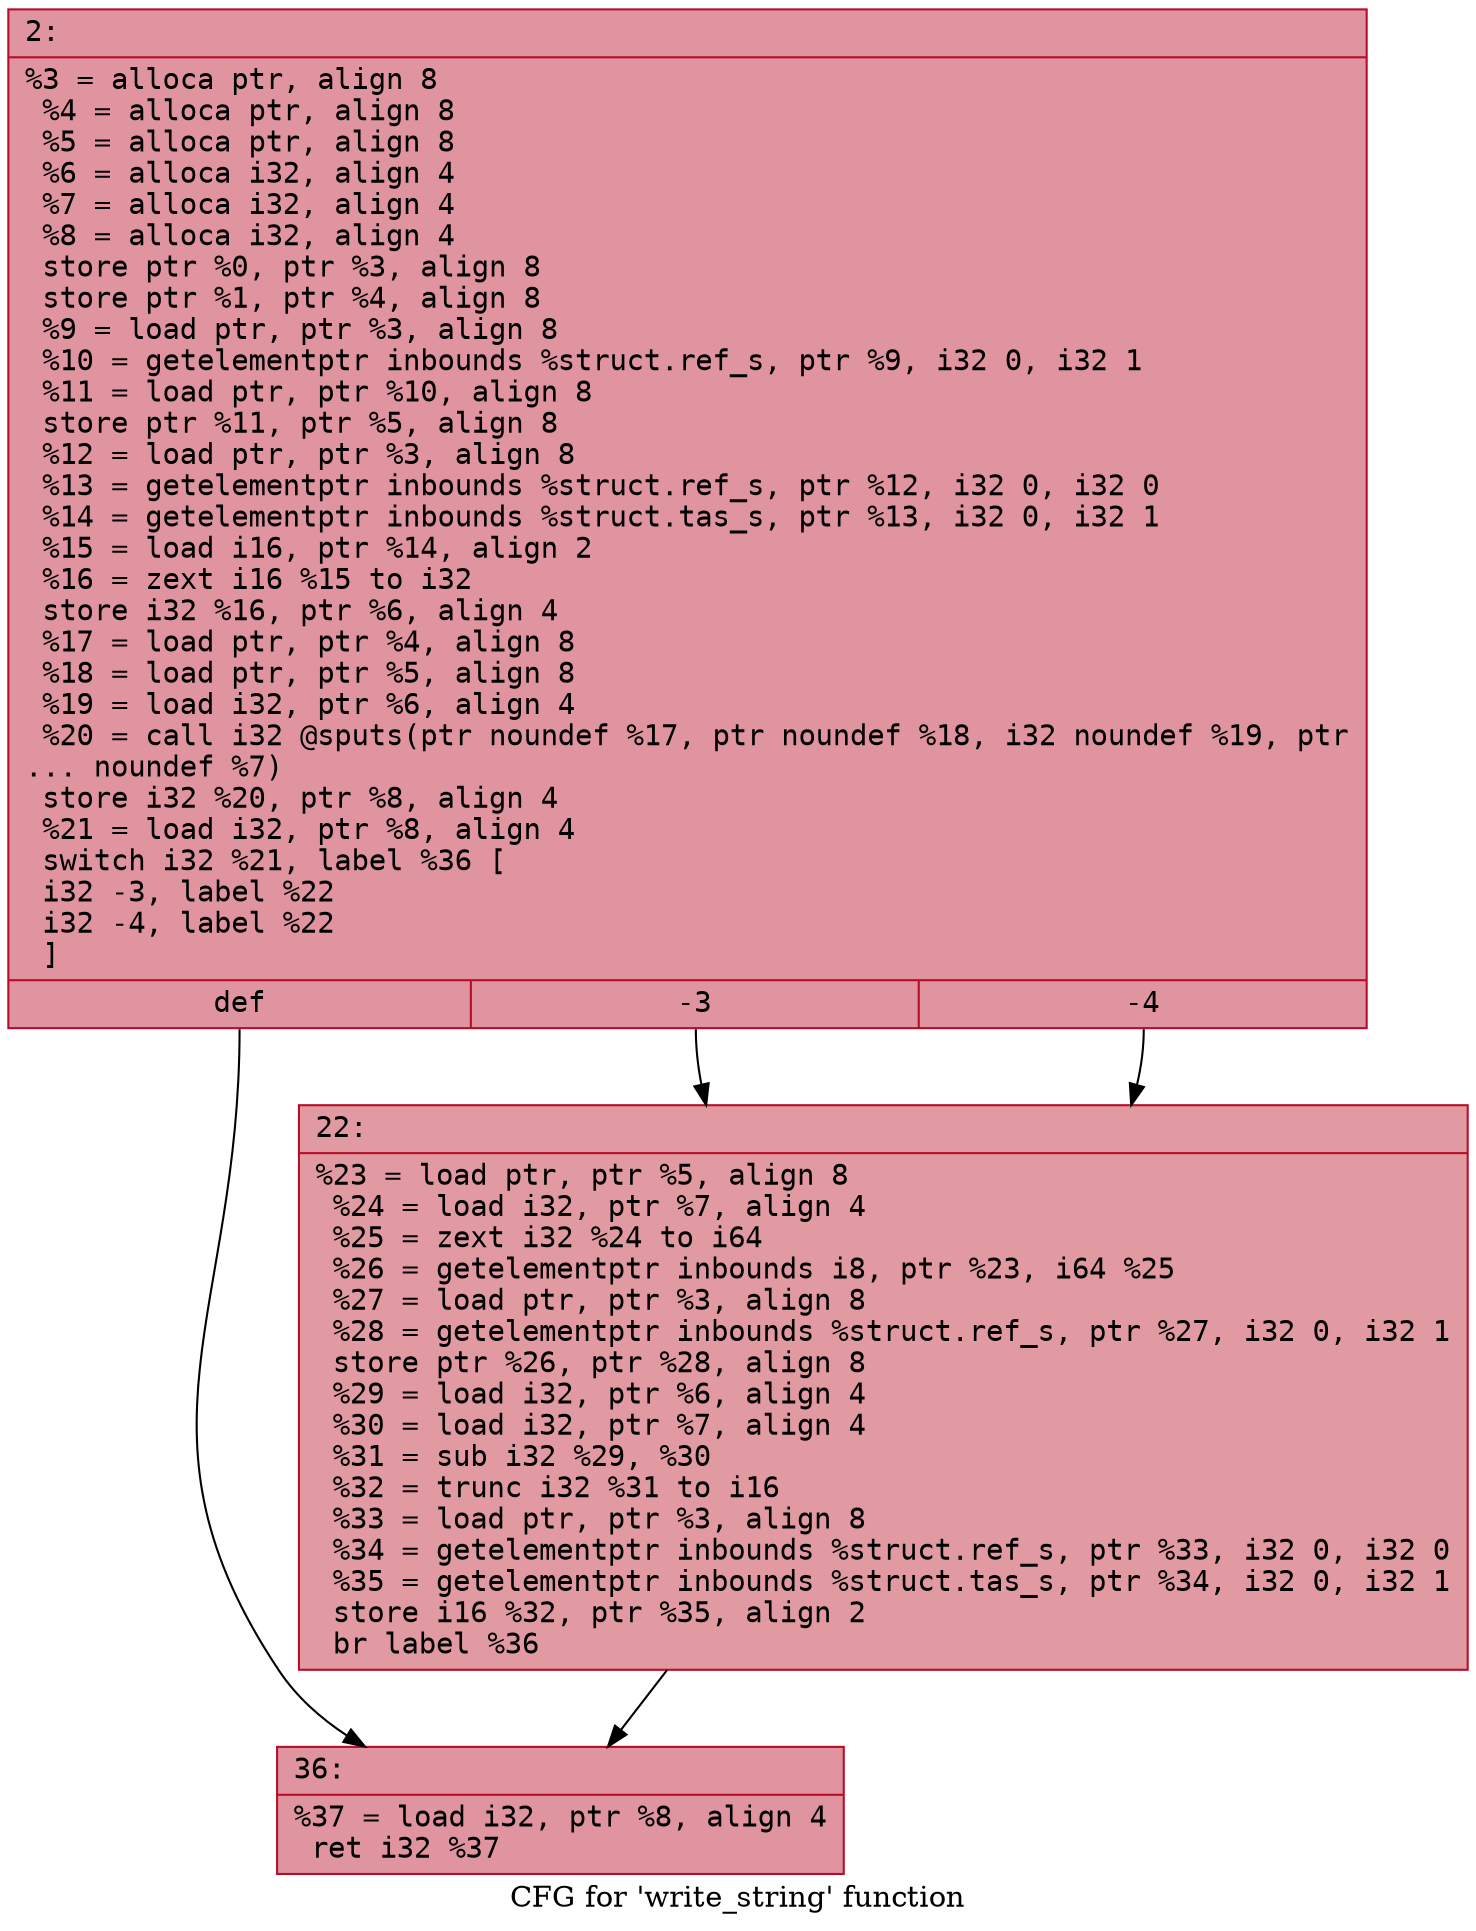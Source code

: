 digraph "CFG for 'write_string' function" {
	label="CFG for 'write_string' function";

	Node0x600001a00c30 [shape=record,color="#b70d28ff", style=filled, fillcolor="#b70d2870" fontname="Courier",label="{2:\l|  %3 = alloca ptr, align 8\l  %4 = alloca ptr, align 8\l  %5 = alloca ptr, align 8\l  %6 = alloca i32, align 4\l  %7 = alloca i32, align 4\l  %8 = alloca i32, align 4\l  store ptr %0, ptr %3, align 8\l  store ptr %1, ptr %4, align 8\l  %9 = load ptr, ptr %3, align 8\l  %10 = getelementptr inbounds %struct.ref_s, ptr %9, i32 0, i32 1\l  %11 = load ptr, ptr %10, align 8\l  store ptr %11, ptr %5, align 8\l  %12 = load ptr, ptr %3, align 8\l  %13 = getelementptr inbounds %struct.ref_s, ptr %12, i32 0, i32 0\l  %14 = getelementptr inbounds %struct.tas_s, ptr %13, i32 0, i32 1\l  %15 = load i16, ptr %14, align 2\l  %16 = zext i16 %15 to i32\l  store i32 %16, ptr %6, align 4\l  %17 = load ptr, ptr %4, align 8\l  %18 = load ptr, ptr %5, align 8\l  %19 = load i32, ptr %6, align 4\l  %20 = call i32 @sputs(ptr noundef %17, ptr noundef %18, i32 noundef %19, ptr\l... noundef %7)\l  store i32 %20, ptr %8, align 4\l  %21 = load i32, ptr %8, align 4\l  switch i32 %21, label %36 [\l    i32 -3, label %22\l    i32 -4, label %22\l  ]\l|{<s0>def|<s1>-3|<s2>-4}}"];
	Node0x600001a00c30:s0 -> Node0x600001a00cd0[tooltip="2 -> 36\nProbability 33.33%" ];
	Node0x600001a00c30:s1 -> Node0x600001a00c80[tooltip="2 -> 22\nProbability 66.67%" ];
	Node0x600001a00c30:s2 -> Node0x600001a00c80[tooltip="2 -> 22\nProbability 66.67%" ];
	Node0x600001a00c80 [shape=record,color="#b70d28ff", style=filled, fillcolor="#bb1b2c70" fontname="Courier",label="{22:\l|  %23 = load ptr, ptr %5, align 8\l  %24 = load i32, ptr %7, align 4\l  %25 = zext i32 %24 to i64\l  %26 = getelementptr inbounds i8, ptr %23, i64 %25\l  %27 = load ptr, ptr %3, align 8\l  %28 = getelementptr inbounds %struct.ref_s, ptr %27, i32 0, i32 1\l  store ptr %26, ptr %28, align 8\l  %29 = load i32, ptr %6, align 4\l  %30 = load i32, ptr %7, align 4\l  %31 = sub i32 %29, %30\l  %32 = trunc i32 %31 to i16\l  %33 = load ptr, ptr %3, align 8\l  %34 = getelementptr inbounds %struct.ref_s, ptr %33, i32 0, i32 0\l  %35 = getelementptr inbounds %struct.tas_s, ptr %34, i32 0, i32 1\l  store i16 %32, ptr %35, align 2\l  br label %36\l}"];
	Node0x600001a00c80 -> Node0x600001a00cd0[tooltip="22 -> 36\nProbability 100.00%" ];
	Node0x600001a00cd0 [shape=record,color="#b70d28ff", style=filled, fillcolor="#b70d2870" fontname="Courier",label="{36:\l|  %37 = load i32, ptr %8, align 4\l  ret i32 %37\l}"];
}
